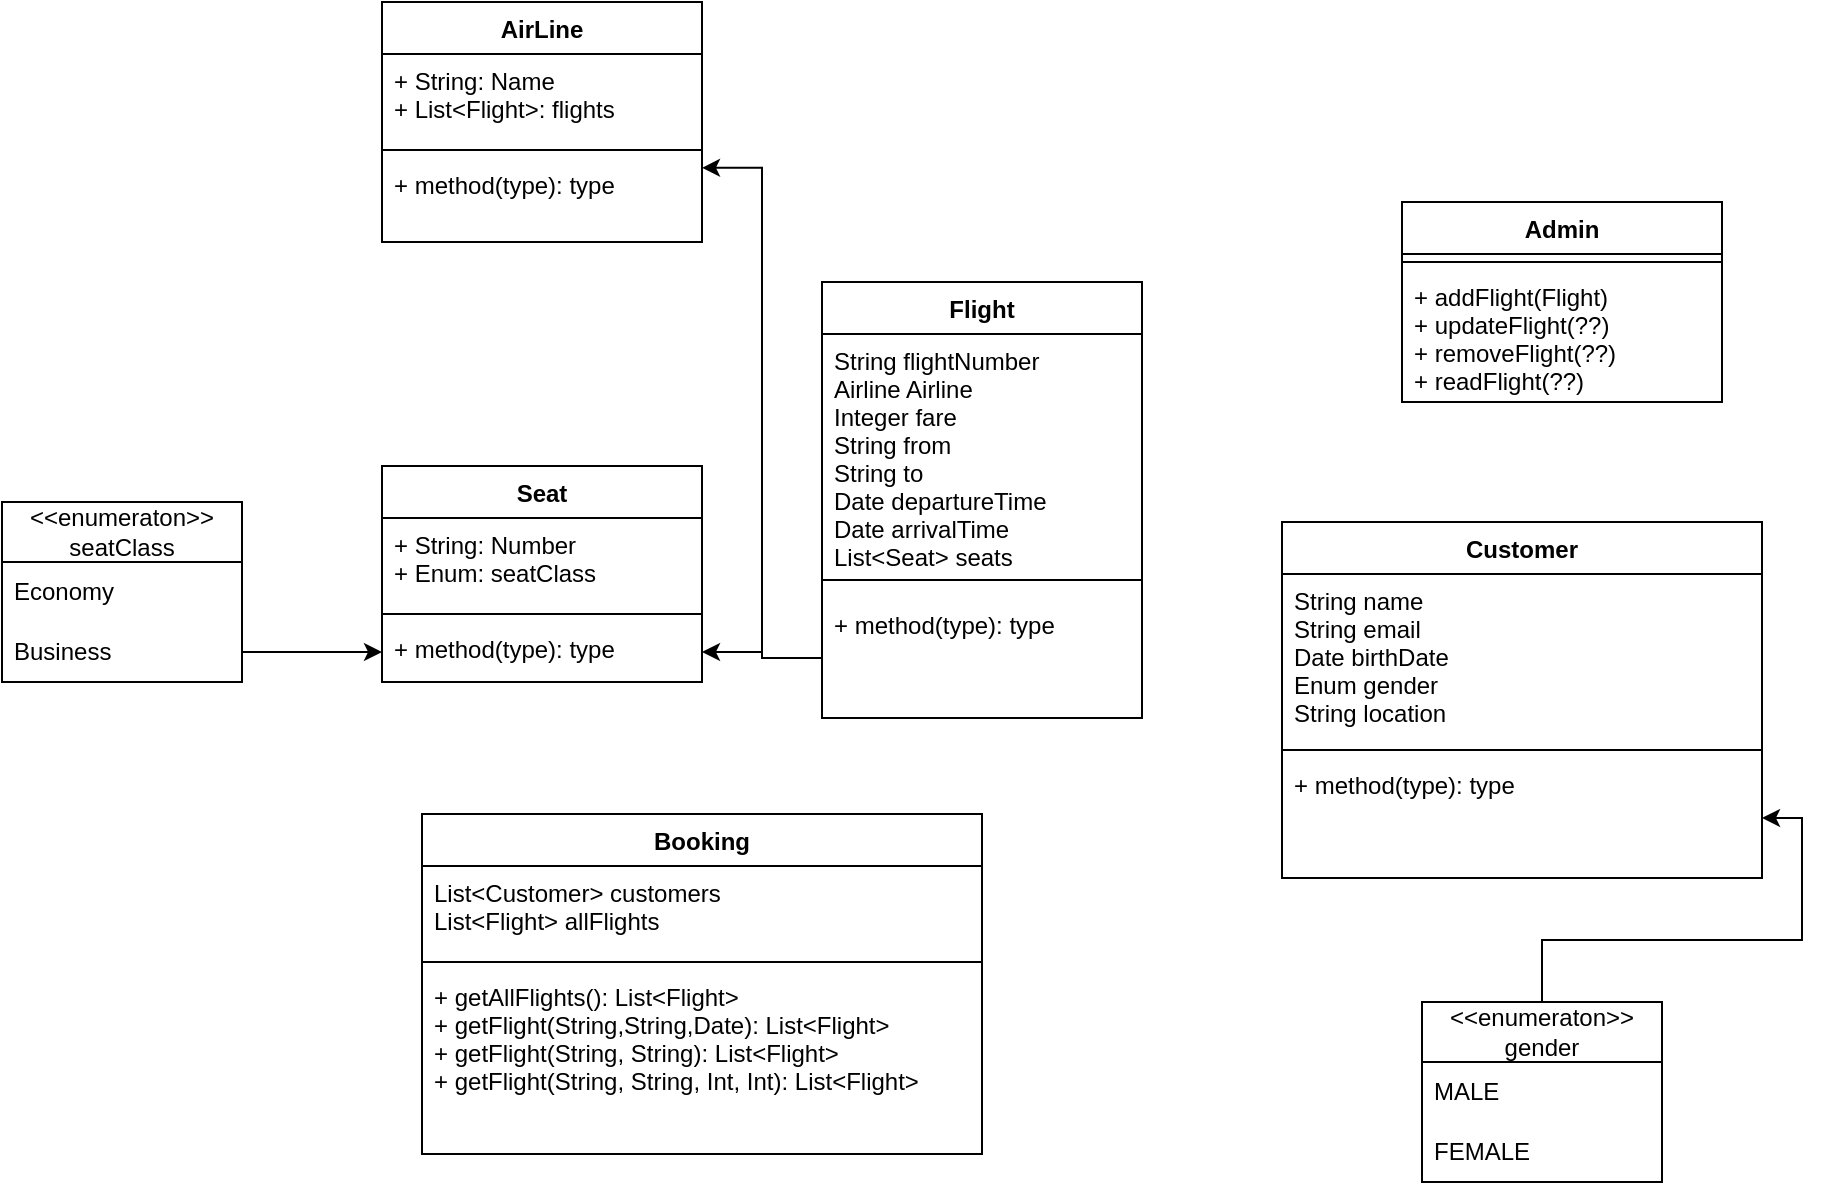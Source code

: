 <mxfile version="20.6.0" type="device"><diagram id="UBnibo9KCNeU7Roel2XN" name="Page-1"><mxGraphModel dx="1149" dy="374" grid="1" gridSize="10" guides="1" tooltips="1" connect="1" arrows="1" fold="1" page="1" pageScale="1" pageWidth="850" pageHeight="1100" math="0" shadow="0"><root><mxCell id="0"/><mxCell id="1" parent="0"/><mxCell id="YV8XHxzthefwllXB8ZCn-9" value="Flight" style="swimlane;fontStyle=1;align=center;verticalAlign=top;childLayout=stackLayout;horizontal=1;startSize=26;horizontalStack=0;resizeParent=1;resizeParentMax=0;resizeLast=0;collapsible=1;marginBottom=0;" parent="1" vertex="1"><mxGeometry x="360" y="150" width="160" height="218" as="geometry"/></mxCell><mxCell id="YV8XHxzthefwllXB8ZCn-10" value="    String flightNumber&#10;    Airline Airline&#10;    Integer fare&#10;    String from&#10;    String to&#10;    Date departureTime&#10;    Date arrivalTime&#10;    List&lt;Seat&gt; seats&#10;" style="text;strokeColor=none;fillColor=none;align=left;verticalAlign=top;spacingLeft=4;spacingRight=4;overflow=hidden;rotatable=0;points=[[0,0.5],[1,0.5]];portConstraint=eastwest;" parent="YV8XHxzthefwllXB8ZCn-9" vertex="1"><mxGeometry y="26" width="160" height="114" as="geometry"/></mxCell><mxCell id="YV8XHxzthefwllXB8ZCn-11" value="" style="line;strokeWidth=1;fillColor=none;align=left;verticalAlign=middle;spacingTop=-1;spacingLeft=3;spacingRight=3;rotatable=0;labelPosition=right;points=[];portConstraint=eastwest;strokeColor=inherit;" parent="YV8XHxzthefwllXB8ZCn-9" vertex="1"><mxGeometry y="140" width="160" height="18" as="geometry"/></mxCell><mxCell id="YV8XHxzthefwllXB8ZCn-12" value="+ method(type): type" style="text;strokeColor=none;fillColor=none;align=left;verticalAlign=top;spacingLeft=4;spacingRight=4;overflow=hidden;rotatable=0;points=[[0,0.5],[1,0.5]];portConstraint=eastwest;" parent="YV8XHxzthefwllXB8ZCn-9" vertex="1"><mxGeometry y="158" width="160" height="60" as="geometry"/></mxCell><mxCell id="YV8XHxzthefwllXB8ZCn-13" value="Admin" style="swimlane;fontStyle=1;align=center;verticalAlign=top;childLayout=stackLayout;horizontal=1;startSize=26;horizontalStack=0;resizeParent=1;resizeParentMax=0;resizeLast=0;collapsible=1;marginBottom=0;" parent="1" vertex="1"><mxGeometry x="650" y="110" width="160" height="100" as="geometry"/></mxCell><mxCell id="YV8XHxzthefwllXB8ZCn-15" value="" style="line;strokeWidth=1;fillColor=none;align=left;verticalAlign=middle;spacingTop=-1;spacingLeft=3;spacingRight=3;rotatable=0;labelPosition=right;points=[];portConstraint=eastwest;strokeColor=inherit;" parent="YV8XHxzthefwllXB8ZCn-13" vertex="1"><mxGeometry y="26" width="160" height="8" as="geometry"/></mxCell><mxCell id="YV8XHxzthefwllXB8ZCn-16" value="+ addFlight(Flight)&#10;+ updateFlight(??)&#10;+ removeFlight(??)&#10;+ readFlight(??)" style="text;strokeColor=none;fillColor=none;align=left;verticalAlign=top;spacingLeft=4;spacingRight=4;overflow=hidden;rotatable=0;points=[[0,0.5],[1,0.5]];portConstraint=eastwest;" parent="YV8XHxzthefwllXB8ZCn-13" vertex="1"><mxGeometry y="34" width="160" height="66" as="geometry"/></mxCell><mxCell id="YV8XHxzthefwllXB8ZCn-17" value="Customer" style="swimlane;fontStyle=1;align=center;verticalAlign=top;childLayout=stackLayout;horizontal=1;startSize=26;horizontalStack=0;resizeParent=1;resizeParentMax=0;resizeLast=0;collapsible=1;marginBottom=0;" parent="1" vertex="1"><mxGeometry x="590" y="270" width="240" height="178" as="geometry"/></mxCell><mxCell id="YV8XHxzthefwllXB8ZCn-18" value="    String name&#10;    String email&#10;    Date birthDate&#10;    Enum gender&#10;    String location&#10;" style="text;strokeColor=none;fillColor=none;align=left;verticalAlign=top;spacingLeft=4;spacingRight=4;overflow=hidden;rotatable=0;points=[[0,0.5],[1,0.5]];portConstraint=eastwest;" parent="YV8XHxzthefwllXB8ZCn-17" vertex="1"><mxGeometry y="26" width="240" height="84" as="geometry"/></mxCell><mxCell id="YV8XHxzthefwllXB8ZCn-19" value="" style="line;strokeWidth=1;fillColor=none;align=left;verticalAlign=middle;spacingTop=-1;spacingLeft=3;spacingRight=3;rotatable=0;labelPosition=right;points=[];portConstraint=eastwest;strokeColor=inherit;" parent="YV8XHxzthefwllXB8ZCn-17" vertex="1"><mxGeometry y="110" width="240" height="8" as="geometry"/></mxCell><mxCell id="YV8XHxzthefwllXB8ZCn-20" value="+ method(type): type" style="text;strokeColor=none;fillColor=none;align=left;verticalAlign=top;spacingLeft=4;spacingRight=4;overflow=hidden;rotatable=0;points=[[0,0.5],[1,0.5]];portConstraint=eastwest;" parent="YV8XHxzthefwllXB8ZCn-17" vertex="1"><mxGeometry y="118" width="240" height="60" as="geometry"/></mxCell><mxCell id="NpwO8s61eBzbTL3_QyBI-1" value="AirLine" style="swimlane;fontStyle=1;align=center;verticalAlign=top;childLayout=stackLayout;horizontal=1;startSize=26;horizontalStack=0;resizeParent=1;resizeParentMax=0;resizeLast=0;collapsible=1;marginBottom=0;" parent="1" vertex="1"><mxGeometry x="140" y="10" width="160" height="120" as="geometry"/></mxCell><mxCell id="NpwO8s61eBzbTL3_QyBI-2" value="+ String: Name&#10;+ List&lt;Flight&gt;: flights" style="text;strokeColor=none;fillColor=none;align=left;verticalAlign=top;spacingLeft=4;spacingRight=4;overflow=hidden;rotatable=0;points=[[0,0.5],[1,0.5]];portConstraint=eastwest;" parent="NpwO8s61eBzbTL3_QyBI-1" vertex="1"><mxGeometry y="26" width="160" height="44" as="geometry"/></mxCell><mxCell id="NpwO8s61eBzbTL3_QyBI-3" value="" style="line;strokeWidth=1;fillColor=none;align=left;verticalAlign=middle;spacingTop=-1;spacingLeft=3;spacingRight=3;rotatable=0;labelPosition=right;points=[];portConstraint=eastwest;strokeColor=inherit;" parent="NpwO8s61eBzbTL3_QyBI-1" vertex="1"><mxGeometry y="70" width="160" height="8" as="geometry"/></mxCell><mxCell id="NpwO8s61eBzbTL3_QyBI-4" value="+ method(type): type" style="text;strokeColor=none;fillColor=none;align=left;verticalAlign=top;spacingLeft=4;spacingRight=4;overflow=hidden;rotatable=0;points=[[0,0.5],[1,0.5]];portConstraint=eastwest;" parent="NpwO8s61eBzbTL3_QyBI-1" vertex="1"><mxGeometry y="78" width="160" height="42" as="geometry"/></mxCell><mxCell id="NpwO8s61eBzbTL3_QyBI-5" style="edgeStyle=orthogonalEdgeStyle;rounded=0;orthogonalLoop=1;jettySize=auto;html=1;entryX=1;entryY=0.117;entryDx=0;entryDy=0;entryPerimeter=0;" parent="1" source="YV8XHxzthefwllXB8ZCn-12" target="NpwO8s61eBzbTL3_QyBI-4" edge="1"><mxGeometry relative="1" as="geometry"/></mxCell><mxCell id="NpwO8s61eBzbTL3_QyBI-6" value="Seat" style="swimlane;fontStyle=1;align=center;verticalAlign=top;childLayout=stackLayout;horizontal=1;startSize=26;horizontalStack=0;resizeParent=1;resizeParentMax=0;resizeLast=0;collapsible=1;marginBottom=0;" parent="1" vertex="1"><mxGeometry x="140" y="242" width="160" height="108" as="geometry"/></mxCell><mxCell id="NpwO8s61eBzbTL3_QyBI-7" value="+ String: Number&#10;+ Enum: seatClass&#10;" style="text;strokeColor=none;fillColor=none;align=left;verticalAlign=top;spacingLeft=4;spacingRight=4;overflow=hidden;rotatable=0;points=[[0,0.5],[1,0.5]];portConstraint=eastwest;" parent="NpwO8s61eBzbTL3_QyBI-6" vertex="1"><mxGeometry y="26" width="160" height="44" as="geometry"/></mxCell><mxCell id="NpwO8s61eBzbTL3_QyBI-8" value="" style="line;strokeWidth=1;fillColor=none;align=left;verticalAlign=middle;spacingTop=-1;spacingLeft=3;spacingRight=3;rotatable=0;labelPosition=right;points=[];portConstraint=eastwest;strokeColor=inherit;" parent="NpwO8s61eBzbTL3_QyBI-6" vertex="1"><mxGeometry y="70" width="160" height="8" as="geometry"/></mxCell><mxCell id="NpwO8s61eBzbTL3_QyBI-9" value="+ method(type): type" style="text;strokeColor=none;fillColor=none;align=left;verticalAlign=top;spacingLeft=4;spacingRight=4;overflow=hidden;rotatable=0;points=[[0,0.5],[1,0.5]];portConstraint=eastwest;" parent="NpwO8s61eBzbTL3_QyBI-6" vertex="1"><mxGeometry y="78" width="160" height="30" as="geometry"/></mxCell><mxCell id="NpwO8s61eBzbTL3_QyBI-10" style="edgeStyle=orthogonalEdgeStyle;rounded=0;orthogonalLoop=1;jettySize=auto;html=1;exitX=0;exitY=0.5;exitDx=0;exitDy=0;" parent="1" source="YV8XHxzthefwllXB8ZCn-12" target="NpwO8s61eBzbTL3_QyBI-9" edge="1"><mxGeometry relative="1" as="geometry"/></mxCell><mxCell id="NpwO8s61eBzbTL3_QyBI-12" value="&amp;lt;&amp;lt;enumeraton&amp;gt;&amp;gt;&lt;br&gt;seatClass" style="swimlane;fontStyle=0;childLayout=stackLayout;horizontal=1;startSize=30;horizontalStack=0;resizeParent=1;resizeParentMax=0;resizeLast=0;collapsible=1;marginBottom=0;whiteSpace=wrap;html=1;" parent="1" vertex="1"><mxGeometry x="-50" y="260" width="120" height="90" as="geometry"/></mxCell><mxCell id="NpwO8s61eBzbTL3_QyBI-13" value="Economy" style="text;strokeColor=none;fillColor=none;align=left;verticalAlign=middle;spacingLeft=4;spacingRight=4;overflow=hidden;points=[[0,0.5],[1,0.5]];portConstraint=eastwest;rotatable=0;whiteSpace=wrap;html=1;" parent="NpwO8s61eBzbTL3_QyBI-12" vertex="1"><mxGeometry y="30" width="120" height="30" as="geometry"/></mxCell><mxCell id="NpwO8s61eBzbTL3_QyBI-14" value="Business" style="text;strokeColor=none;fillColor=none;align=left;verticalAlign=middle;spacingLeft=4;spacingRight=4;overflow=hidden;points=[[0,0.5],[1,0.5]];portConstraint=eastwest;rotatable=0;whiteSpace=wrap;html=1;" parent="NpwO8s61eBzbTL3_QyBI-12" vertex="1"><mxGeometry y="60" width="120" height="30" as="geometry"/></mxCell><mxCell id="NpwO8s61eBzbTL3_QyBI-17" value="" style="edgeStyle=orthogonalEdgeStyle;rounded=0;orthogonalLoop=1;jettySize=auto;html=1;" parent="1" source="NpwO8s61eBzbTL3_QyBI-14" target="NpwO8s61eBzbTL3_QyBI-9" edge="1"><mxGeometry relative="1" as="geometry"/></mxCell><mxCell id="SitWBlb_zOPwdadA9jDY-8" value="" style="edgeStyle=orthogonalEdgeStyle;rounded=0;orthogonalLoop=1;jettySize=auto;html=1;" edge="1" parent="1" source="SitWBlb_zOPwdadA9jDY-5" target="YV8XHxzthefwllXB8ZCn-20"><mxGeometry relative="1" as="geometry"/></mxCell><mxCell id="SitWBlb_zOPwdadA9jDY-5" value="&amp;lt;&amp;lt;enumeraton&amp;gt;&amp;gt;&lt;br&gt;gender" style="swimlane;fontStyle=0;childLayout=stackLayout;horizontal=1;startSize=30;horizontalStack=0;resizeParent=1;resizeParentMax=0;resizeLast=0;collapsible=1;marginBottom=0;whiteSpace=wrap;html=1;" vertex="1" parent="1"><mxGeometry x="660" y="510" width="120" height="90" as="geometry"/></mxCell><mxCell id="SitWBlb_zOPwdadA9jDY-6" value="MALE" style="text;strokeColor=none;fillColor=none;align=left;verticalAlign=middle;spacingLeft=4;spacingRight=4;overflow=hidden;points=[[0,0.5],[1,0.5]];portConstraint=eastwest;rotatable=0;whiteSpace=wrap;html=1;" vertex="1" parent="SitWBlb_zOPwdadA9jDY-5"><mxGeometry y="30" width="120" height="30" as="geometry"/></mxCell><mxCell id="SitWBlb_zOPwdadA9jDY-7" value="FEMALE" style="text;strokeColor=none;fillColor=none;align=left;verticalAlign=middle;spacingLeft=4;spacingRight=4;overflow=hidden;points=[[0,0.5],[1,0.5]];portConstraint=eastwest;rotatable=0;whiteSpace=wrap;html=1;" vertex="1" parent="SitWBlb_zOPwdadA9jDY-5"><mxGeometry y="60" width="120" height="30" as="geometry"/></mxCell><mxCell id="SitWBlb_zOPwdadA9jDY-9" value="Booking" style="swimlane;fontStyle=1;align=center;verticalAlign=top;childLayout=stackLayout;horizontal=1;startSize=26;horizontalStack=0;resizeParent=1;resizeParentMax=0;resizeLast=0;collapsible=1;marginBottom=0;" vertex="1" parent="1"><mxGeometry x="160" y="416" width="280" height="170" as="geometry"/></mxCell><mxCell id="SitWBlb_zOPwdadA9jDY-10" value="    List&lt;Customer&gt; customers&#10;    List&lt;Flight&gt; allFlights&#10;" style="text;strokeColor=none;fillColor=none;align=left;verticalAlign=top;spacingLeft=4;spacingRight=4;overflow=hidden;rotatable=0;points=[[0,0.5],[1,0.5]];portConstraint=eastwest;" vertex="1" parent="SitWBlb_zOPwdadA9jDY-9"><mxGeometry y="26" width="280" height="44" as="geometry"/></mxCell><mxCell id="SitWBlb_zOPwdadA9jDY-11" value="" style="line;strokeWidth=1;fillColor=none;align=left;verticalAlign=middle;spacingTop=-1;spacingLeft=3;spacingRight=3;rotatable=0;labelPosition=right;points=[];portConstraint=eastwest;strokeColor=inherit;" vertex="1" parent="SitWBlb_zOPwdadA9jDY-9"><mxGeometry y="70" width="280" height="8" as="geometry"/></mxCell><mxCell id="SitWBlb_zOPwdadA9jDY-12" value="+ getAllFlights(): List&lt;Flight&gt;&#10;+ getFlight(String,String,Date): List&lt;Flight&gt;&#10;+ getFlight(String, String): List&lt;Flight&gt;&#10;+ getFlight(String, String, Int, Int): List&lt;Flight&gt;&#10;" style="text;strokeColor=none;fillColor=none;align=left;verticalAlign=top;spacingLeft=4;spacingRight=4;overflow=hidden;rotatable=0;points=[[0,0.5],[1,0.5]];portConstraint=eastwest;" vertex="1" parent="SitWBlb_zOPwdadA9jDY-9"><mxGeometry y="78" width="280" height="92" as="geometry"/></mxCell></root></mxGraphModel></diagram></mxfile>